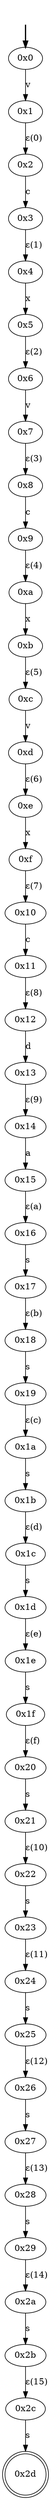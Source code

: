 digraph {
	fake [style=invisible]
	"0x0" [root=true]
	"0x1"
	"0x2"
	"0x3"
	"0x4"
	"0x5"
	"0x6"
	"0x7"
	"0x8"
	"0x9"
	"0xa"
	"0xb"
	"0xc"
	"0xd"
	"0xe"
	"0xf"
	"0x10"
	"0x11"
	"0x12"
	"0x13"
	"0x14"
	"0x15"
	"0x16"
	"0x17"
	"0x18"
	"0x19"
	"0x1a"
	"0x1b"
	"0x1c"
	"0x1d"
	"0x1e"
	"0x1f"
	"0x20"
	"0x21"
	"0x22"
	"0x23"
	"0x24"
	"0x25"
	"0x26"
	"0x27"
	"0x28"
	"0x29"
	"0x2a"
	"0x2b"
	"0x2c"
	"0x2d" [shape=doublecircle]
	fake -> "0x0" [style=bold]
	"0x0" -> "0x1" [label=v]
	"0x2" -> "0x3" [label=c]
	"0x1" -> "0x2" [label="ε(0)"]
	"0x4" -> "0x5" [label=x]
	"0x3" -> "0x4" [label="ε(1)"]
	"0x6" -> "0x7" [label=v]
	"0x5" -> "0x6" [label="ε(2)"]
	"0x8" -> "0x9" [label=c]
	"0x7" -> "0x8" [label="ε(3)"]
	"0xa" -> "0xb" [label=x]
	"0x9" -> "0xa" [label="ε(4)"]
	"0xc" -> "0xd" [label=v]
	"0xb" -> "0xc" [label="ε(5)"]
	"0xe" -> "0xf" [label=x]
	"0xd" -> "0xe" [label="ε(6)"]
	"0x10" -> "0x11" [label=c]
	"0xf" -> "0x10" [label="ε(7)"]
	"0x12" -> "0x13" [label=d]
	"0x11" -> "0x12" [label="ε(8)"]
	"0x14" -> "0x15" [label=a]
	"0x13" -> "0x14" [label="ε(9)"]
	"0x16" -> "0x17" [label=s]
	"0x15" -> "0x16" [label="ε(a)"]
	"0x18" -> "0x19" [label=s]
	"0x17" -> "0x18" [label="ε(b)"]
	"0x1a" -> "0x1b" [label=s]
	"0x19" -> "0x1a" [label="ε(c)"]
	"0x1c" -> "0x1d" [label=s]
	"0x1b" -> "0x1c" [label="ε(d)"]
	"0x1e" -> "0x1f" [label=s]
	"0x1d" -> "0x1e" [label="ε(e)"]
	"0x20" -> "0x21" [label=s]
	"0x1f" -> "0x20" [label="ε(f)"]
	"0x22" -> "0x23" [label=s]
	"0x21" -> "0x22" [label="ε(10)"]
	"0x24" -> "0x25" [label=s]
	"0x23" -> "0x24" [label="ε(11)"]
	"0x26" -> "0x27" [label=s]
	"0x25" -> "0x26" [label="ε(12)"]
	"0x28" -> "0x29" [label=s]
	"0x27" -> "0x28" [label="ε(13)"]
	"0x2a" -> "0x2b" [label=s]
	"0x29" -> "0x2a" [label="ε(14)"]
	"0x2c" -> "0x2d" [label=s]
	"0x2b" -> "0x2c" [label="ε(15)"]
}
